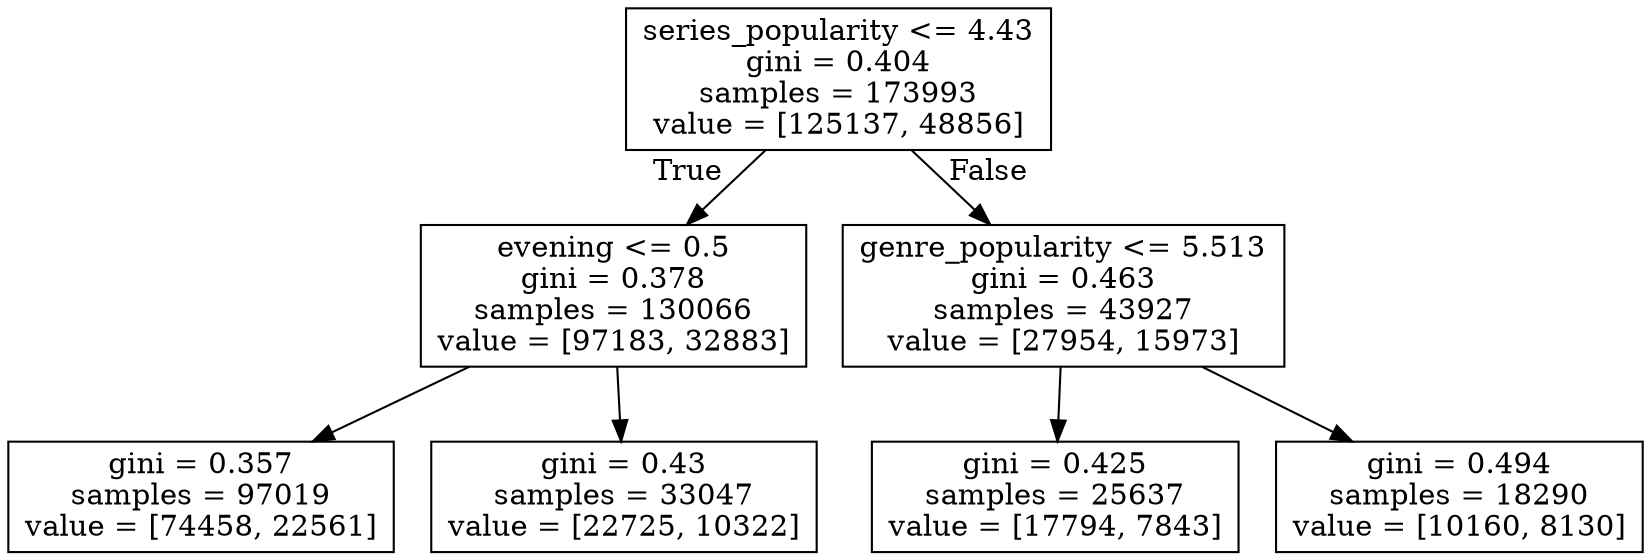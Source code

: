 digraph Tree {
node [shape=box] ;
0 [label="series_popularity <= 4.43\ngini = 0.404\nsamples = 173993\nvalue = [125137, 48856]"] ;
1 [label="evening <= 0.5\ngini = 0.378\nsamples = 130066\nvalue = [97183, 32883]"] ;
0 -> 1 [labeldistance=2.5, labelangle=45, headlabel="True"] ;
2 [label="gini = 0.357\nsamples = 97019\nvalue = [74458, 22561]"] ;
1 -> 2 ;
3 [label="gini = 0.43\nsamples = 33047\nvalue = [22725, 10322]"] ;
1 -> 3 ;
4 [label="genre_popularity <= 5.513\ngini = 0.463\nsamples = 43927\nvalue = [27954, 15973]"] ;
0 -> 4 [labeldistance=2.5, labelangle=-45, headlabel="False"] ;
5 [label="gini = 0.425\nsamples = 25637\nvalue = [17794, 7843]"] ;
4 -> 5 ;
6 [label="gini = 0.494\nsamples = 18290\nvalue = [10160, 8130]"] ;
4 -> 6 ;
}